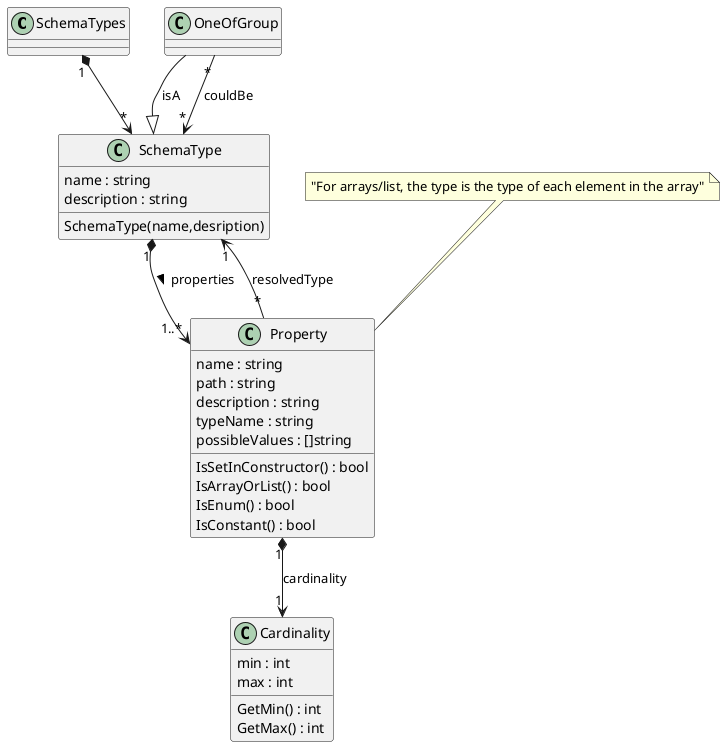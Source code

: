 @startuml "schema-types"

class SchemaTypes {
} 

SchemaTypes "1" *--> "*" SchemaType

class SchemaType {
    {field} name : string
    {field} description : string

    {method} SchemaType(name,desription)
}


class Property {
    {field} name : string
    {field} path : string
    {field} description : string
    {field} typeName : string
    {field} possibleValues : []string

    {method} IsSetInConstructor() : bool
    {method} IsArrayOrList() : bool
    {method} IsEnum() : bool
    {method} IsConstant() : bool
}

note top of Property : "For arrays/list, the type is the type of each element in the array"


Property "*" --> "1" SchemaType : resolvedType 

Property "1" *--> "1" Cardinality : cardinality

class Cardinality {
    {field} min : int
    {field} max : int

    {method} GetMin() : int
    {method} GetMax() : int
}

class OneOfGroup {
}
OneOfGroup --|> SchemaType : isA
OneOfGroup "*" --> "*" SchemaType : couldBe

SchemaType "1" *--> "1..*" Property : properties >


@enduml